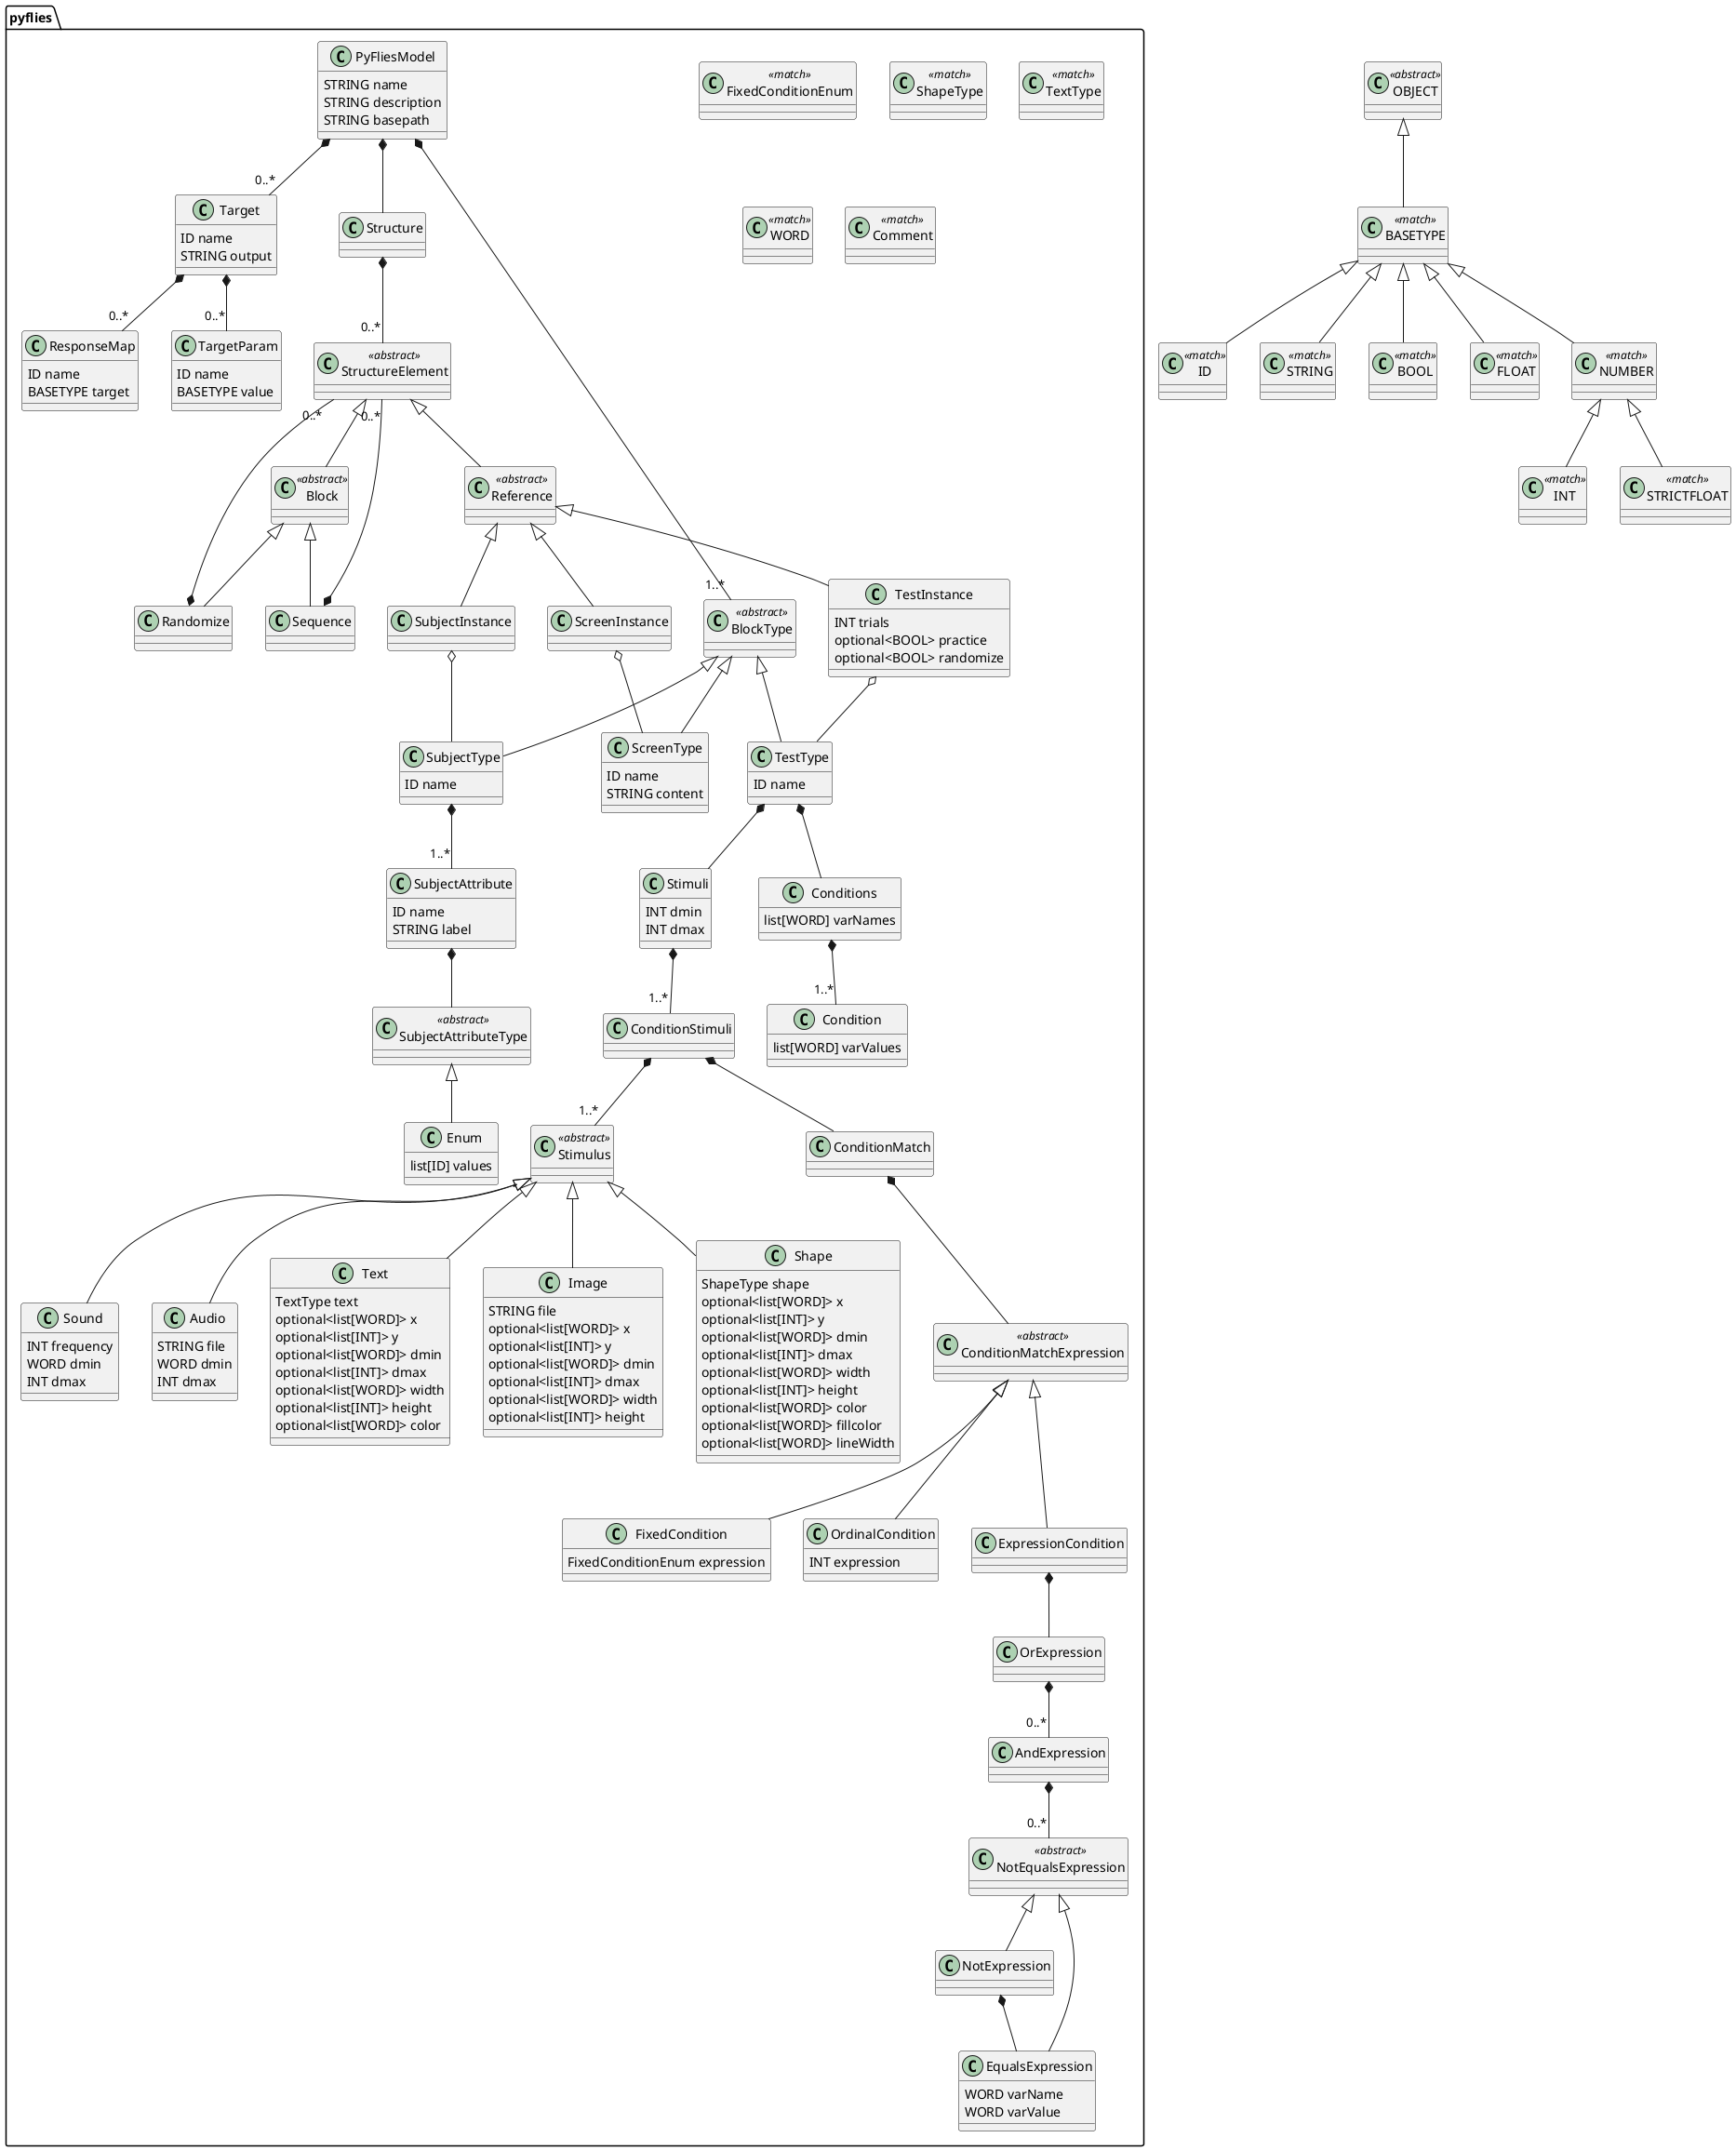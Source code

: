 @startuml
            set namespaceSeparator .
        pyflies.PyFliesModel *-- "1..*" pyflies.BlockType
pyflies.PyFliesModel *-- pyflies.Structure
pyflies.PyFliesModel *-- "0..*" pyflies.Target
class pyflies.PyFliesModel  {
STRING name
STRING description
STRING basepath
}


class pyflies.BlockType <<abstract>> {
}

pyflies.BlockType <|-- pyflies.TestType
pyflies.BlockType <|-- pyflies.ScreenType
pyflies.BlockType <|-- pyflies.SubjectType

pyflies.TestType *-- pyflies.Conditions
pyflies.TestType *-- pyflies.Stimuli
class pyflies.TestType  {
ID name
}


pyflies.Conditions *-- "1..*" pyflies.Condition
class pyflies.Conditions  {
list[WORD] varNames
}


class pyflies.Condition  {
list[WORD] varValues
}


pyflies.Stimuli *-- "1..*" pyflies.ConditionStimuli
class pyflies.Stimuli  {
INT dmin
INT dmax
}


pyflies.ConditionStimuli *-- pyflies.ConditionMatch
pyflies.ConditionStimuli *-- "1..*" pyflies.Stimulus
class pyflies.ConditionStimuli  {
}


pyflies.ConditionMatch *-- pyflies.ConditionMatchExpression
class pyflies.ConditionMatch  {
}


class pyflies.ConditionMatchExpression <<abstract>> {
}

pyflies.ConditionMatchExpression <|-- pyflies.FixedCondition
pyflies.ConditionMatchExpression <|-- pyflies.OrdinalCondition
pyflies.ConditionMatchExpression <|-- pyflies.ExpressionCondition

class pyflies.FixedCondition  {
FixedConditionEnum expression
}


class pyflies.FixedConditionEnum <<match>> {
}


class pyflies.OrdinalCondition  {
INT expression
}


pyflies.ExpressionCondition *-- pyflies.OrExpression
class pyflies.ExpressionCondition  {
}


pyflies.OrExpression *-- "0..*" pyflies.AndExpression
class pyflies.OrExpression  {
}


pyflies.AndExpression *-- "0..*" pyflies.NotEqualsExpression
class pyflies.AndExpression  {
}


class pyflies.NotEqualsExpression <<abstract>> {
}

pyflies.NotEqualsExpression <|-- pyflies.NotExpression
pyflies.NotEqualsExpression <|-- pyflies.EqualsExpression

pyflies.NotExpression *-- pyflies.EqualsExpression
class pyflies.NotExpression  {
}


class pyflies.EqualsExpression  {
WORD varName
WORD varValue
}


class pyflies.Stimulus <<abstract>> {
}

pyflies.Stimulus <|-- pyflies.Image
pyflies.Stimulus <|-- pyflies.Shape
pyflies.Stimulus <|-- pyflies.Sound
pyflies.Stimulus <|-- pyflies.Audio
pyflies.Stimulus <|-- pyflies.Text

class pyflies.Image  {
STRING file
optional<list[WORD]> x
optional<list[INT]> y
optional<list[WORD]> dmin
optional<list[INT]> dmax
optional<list[WORD]> width
optional<list[INT]> height
}


class pyflies.Shape  {
ShapeType shape
optional<list[WORD]> x
optional<list[INT]> y
optional<list[WORD]> dmin
optional<list[INT]> dmax
optional<list[WORD]> width
optional<list[INT]> height
optional<list[WORD]> color
optional<list[WORD]> fillcolor
optional<list[WORD]> lineWidth
}


class pyflies.ShapeType <<match>> {
}


class pyflies.Text  {
TextType text
optional<list[WORD]> x
optional<list[INT]> y
optional<list[WORD]> dmin
optional<list[INT]> dmax
optional<list[WORD]> width
optional<list[INT]> height
optional<list[WORD]> color
}


class pyflies.TextType <<match>> {
}


class pyflies.WORD <<match>> {
}


class pyflies.Sound  {
INT frequency
WORD dmin
INT dmax
}


class pyflies.Audio  {
STRING file
WORD dmin
INT dmax
}


class pyflies.Block <<abstract>> {
}

pyflies.Block <|-- pyflies.Sequence
pyflies.Block <|-- pyflies.Randomize

pyflies.TestInstance o-- pyflies.TestType
class pyflies.TestInstance  {
INT trials
optional<BOOL> practice
optional<BOOL> randomize
}


pyflies.ScreenInstance o-- pyflies.ScreenType
class pyflies.ScreenInstance  {
}


pyflies.SubjectInstance o-- pyflies.SubjectType
class pyflies.SubjectInstance  {
}


class pyflies.Reference <<abstract>> {
}

pyflies.Reference <|-- pyflies.TestInstance
pyflies.Reference <|-- pyflies.ScreenInstance
pyflies.Reference <|-- pyflies.SubjectInstance

class pyflies.StructureElement <<abstract>> {
}

pyflies.StructureElement <|-- pyflies.Reference
pyflies.StructureElement <|-- pyflies.Block

pyflies.Structure *-- "0..*" pyflies.StructureElement
class pyflies.Structure  {
}


pyflies.Sequence *-- "0..*" pyflies.StructureElement
class pyflies.Sequence  {
}


pyflies.Randomize *-- "0..*" pyflies.StructureElement
class pyflies.Randomize  {
}


class pyflies.ScreenType  {
ID name
STRING content
}


pyflies.SubjectType *-- "1..*" pyflies.SubjectAttribute
class pyflies.SubjectType  {
ID name
}


pyflies.SubjectAttribute *-- pyflies.SubjectAttributeType
class pyflies.SubjectAttribute  {
ID name
STRING label
}


class pyflies.SubjectAttributeType <<abstract>> {
}

pyflies.SubjectAttributeType <|-- pyflies.Enum

class pyflies.Enum  {
list[ID] values
}


pyflies.Target *-- "0..*" pyflies.ResponseMap
pyflies.Target *-- "0..*" pyflies.TargetParam
class pyflies.Target  {
ID name
STRING output
}


class pyflies.TargetParam  {
ID name
BASETYPE value
}


class pyflies.ResponseMap  {
ID name
BASETYPE target
}


class pyflies.Comment <<match>> {
}


class ID <<match>> {
}


class STRING <<match>> {
}


class BOOL <<match>> {
}


class INT <<match>> {
}


class FLOAT <<match>> {
}


class STRICTFLOAT <<match>> {
}


class NUMBER <<match>> {
}

NUMBER <|-- STRICTFLOAT
NUMBER <|-- INT

class BASETYPE <<match>> {
}

BASETYPE <|-- NUMBER
BASETYPE <|-- FLOAT
BASETYPE <|-- BOOL
BASETYPE <|-- ID
BASETYPE <|-- STRING

class OBJECT <<abstract>> {
}

OBJECT <|-- BASETYPE

@enduml
